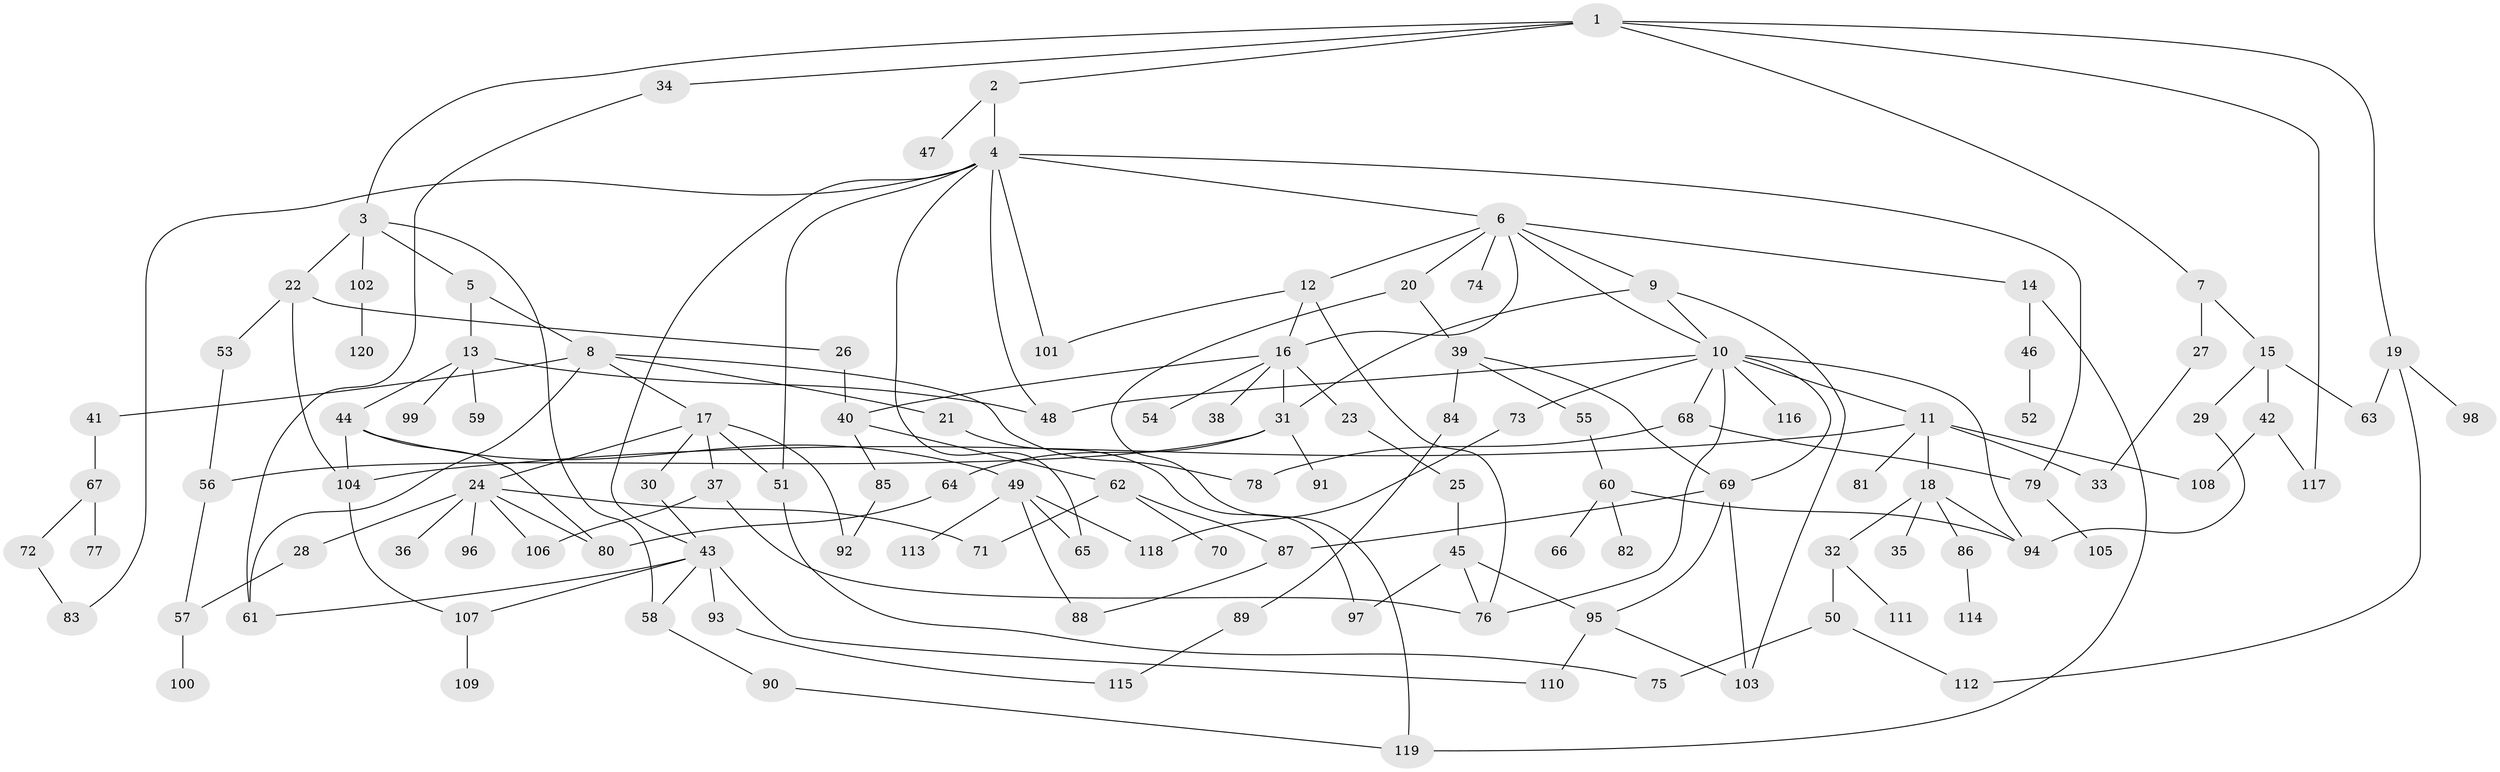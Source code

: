 // Generated by graph-tools (version 1.1) at 2025/00/03/09/25 03:00:56]
// undirected, 120 vertices, 169 edges
graph export_dot {
graph [start="1"]
  node [color=gray90,style=filled];
  1;
  2;
  3;
  4;
  5;
  6;
  7;
  8;
  9;
  10;
  11;
  12;
  13;
  14;
  15;
  16;
  17;
  18;
  19;
  20;
  21;
  22;
  23;
  24;
  25;
  26;
  27;
  28;
  29;
  30;
  31;
  32;
  33;
  34;
  35;
  36;
  37;
  38;
  39;
  40;
  41;
  42;
  43;
  44;
  45;
  46;
  47;
  48;
  49;
  50;
  51;
  52;
  53;
  54;
  55;
  56;
  57;
  58;
  59;
  60;
  61;
  62;
  63;
  64;
  65;
  66;
  67;
  68;
  69;
  70;
  71;
  72;
  73;
  74;
  75;
  76;
  77;
  78;
  79;
  80;
  81;
  82;
  83;
  84;
  85;
  86;
  87;
  88;
  89;
  90;
  91;
  92;
  93;
  94;
  95;
  96;
  97;
  98;
  99;
  100;
  101;
  102;
  103;
  104;
  105;
  106;
  107;
  108;
  109;
  110;
  111;
  112;
  113;
  114;
  115;
  116;
  117;
  118;
  119;
  120;
  1 -- 2;
  1 -- 3;
  1 -- 7;
  1 -- 19;
  1 -- 34;
  1 -- 117;
  2 -- 4;
  2 -- 47;
  3 -- 5;
  3 -- 22;
  3 -- 102;
  3 -- 58;
  4 -- 6;
  4 -- 43;
  4 -- 51;
  4 -- 65;
  4 -- 101;
  4 -- 83;
  4 -- 48;
  4 -- 79;
  5 -- 8;
  5 -- 13;
  6 -- 9;
  6 -- 12;
  6 -- 14;
  6 -- 16;
  6 -- 20;
  6 -- 74;
  6 -- 10;
  7 -- 15;
  7 -- 27;
  8 -- 17;
  8 -- 21;
  8 -- 41;
  8 -- 78;
  8 -- 61;
  9 -- 10;
  9 -- 103;
  9 -- 31;
  10 -- 11;
  10 -- 48;
  10 -- 68;
  10 -- 69;
  10 -- 73;
  10 -- 76;
  10 -- 116;
  10 -- 94;
  11 -- 18;
  11 -- 81;
  11 -- 108;
  11 -- 104;
  11 -- 33;
  12 -- 101;
  12 -- 16;
  12 -- 76;
  13 -- 44;
  13 -- 59;
  13 -- 99;
  13 -- 48;
  14 -- 46;
  14 -- 119;
  15 -- 29;
  15 -- 42;
  15 -- 63;
  16 -- 23;
  16 -- 31;
  16 -- 38;
  16 -- 40;
  16 -- 54;
  17 -- 24;
  17 -- 30;
  17 -- 37;
  17 -- 51;
  17 -- 92;
  18 -- 32;
  18 -- 35;
  18 -- 86;
  18 -- 94;
  19 -- 63;
  19 -- 98;
  19 -- 112;
  20 -- 39;
  20 -- 119;
  21 -- 97;
  22 -- 26;
  22 -- 53;
  22 -- 104;
  23 -- 25;
  24 -- 28;
  24 -- 36;
  24 -- 96;
  24 -- 106;
  24 -- 80;
  24 -- 71;
  25 -- 45;
  26 -- 40;
  27 -- 33;
  28 -- 57;
  29 -- 94;
  30 -- 43;
  31 -- 64;
  31 -- 91;
  31 -- 56;
  32 -- 50;
  32 -- 111;
  34 -- 61;
  37 -- 106;
  37 -- 76;
  39 -- 55;
  39 -- 84;
  39 -- 69;
  40 -- 62;
  40 -- 85;
  41 -- 67;
  42 -- 117;
  42 -- 108;
  43 -- 58;
  43 -- 93;
  43 -- 107;
  43 -- 110;
  43 -- 61;
  44 -- 49;
  44 -- 80;
  44 -- 104;
  45 -- 97;
  45 -- 95;
  45 -- 76;
  46 -- 52;
  49 -- 88;
  49 -- 113;
  49 -- 118;
  49 -- 65;
  50 -- 112;
  50 -- 75;
  51 -- 75;
  53 -- 56;
  55 -- 60;
  56 -- 57;
  57 -- 100;
  58 -- 90;
  60 -- 66;
  60 -- 82;
  60 -- 94;
  62 -- 70;
  62 -- 71;
  62 -- 87;
  64 -- 80;
  67 -- 72;
  67 -- 77;
  68 -- 78;
  68 -- 79;
  69 -- 87;
  69 -- 95;
  69 -- 103;
  72 -- 83;
  73 -- 118;
  79 -- 105;
  84 -- 89;
  85 -- 92;
  86 -- 114;
  87 -- 88;
  89 -- 115;
  90 -- 119;
  93 -- 115;
  95 -- 110;
  95 -- 103;
  102 -- 120;
  104 -- 107;
  107 -- 109;
}
